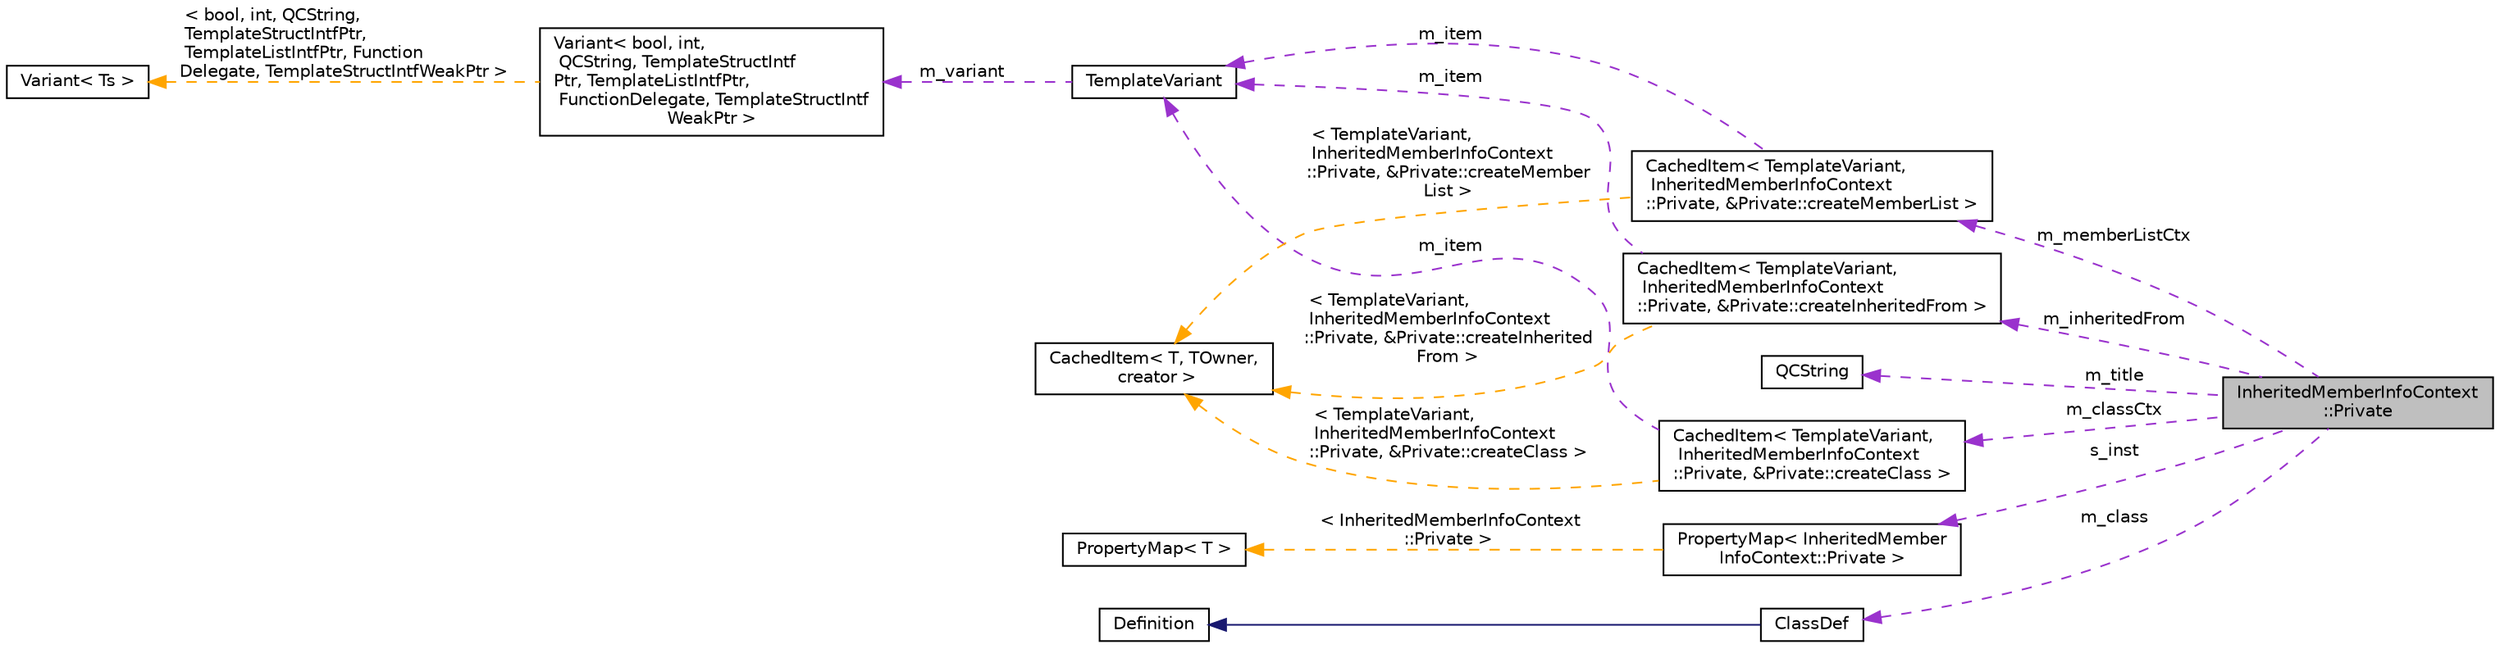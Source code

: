 digraph "InheritedMemberInfoContext::Private"
{
 // INTERACTIVE_SVG=YES
 // LATEX_PDF_SIZE
  edge [fontname="Helvetica",fontsize="10",labelfontname="Helvetica",labelfontsize="10"];
  node [fontname="Helvetica",fontsize="10",shape=record];
  rankdir="LR";
  Node1 [label="InheritedMemberInfoContext\l::Private",height=0.2,width=0.4,color="black", fillcolor="grey75", style="filled", fontcolor="black",tooltip=" "];
  Node2 -> Node1 [dir="back",color="darkorchid3",fontsize="10",style="dashed",label=" m_inheritedFrom" ,fontname="Helvetica"];
  Node2 [label="CachedItem\< TemplateVariant,\l InheritedMemberInfoContext\l::Private, &Private::createInheritedFrom \>",height=0.2,width=0.4,color="black", fillcolor="white", style="filled",URL="$d7/dc1/class_cached_item.html",tooltip=" "];
  Node3 -> Node2 [dir="back",color="darkorchid3",fontsize="10",style="dashed",label=" m_item" ,fontname="Helvetica"];
  Node3 [label="TemplateVariant",height=0.2,width=0.4,color="black", fillcolor="white", style="filled",URL="$d1/dba/class_template_variant.html",tooltip="Variant type which can hold one value of a fixed set of types."];
  Node4 -> Node3 [dir="back",color="darkorchid3",fontsize="10",style="dashed",label=" m_variant" ,fontname="Helvetica"];
  Node4 [label="Variant\< bool, int,\l QCString, TemplateStructIntf\lPtr, TemplateListIntfPtr,\l FunctionDelegate, TemplateStructIntf\lWeakPtr \>",height=0.2,width=0.4,color="black", fillcolor="white", style="filled",URL="$de/d1e/struct_variant.html",tooltip=" "];
  Node5 -> Node4 [dir="back",color="orange",fontsize="10",style="dashed",label=" \< bool, int, QCString,\l TemplateStructIntfPtr,\l TemplateListIntfPtr, Function\lDelegate, TemplateStructIntfWeakPtr \>" ,fontname="Helvetica"];
  Node5 [label="Variant\< Ts \>",height=0.2,width=0.4,color="black", fillcolor="white", style="filled",URL="$de/d1e/struct_variant.html",tooltip="Implementation of a variant container (similar to C++17's std::variant)."];
  Node6 -> Node2 [dir="back",color="orange",fontsize="10",style="dashed",label=" \< TemplateVariant,\l InheritedMemberInfoContext\l::Private, &Private::createInherited\lFrom \>" ,fontname="Helvetica"];
  Node6 [label="CachedItem\< T, TOwner,\l creator \>",height=0.2,width=0.4,color="black", fillcolor="white", style="filled",URL="$d7/dc1/class_cached_item.html",tooltip="Wrapper for data that needs to be cached."];
  Node7 -> Node1 [dir="back",color="darkorchid3",fontsize="10",style="dashed",label=" m_classCtx" ,fontname="Helvetica"];
  Node7 [label="CachedItem\< TemplateVariant,\l InheritedMemberInfoContext\l::Private, &Private::createClass \>",height=0.2,width=0.4,color="black", fillcolor="white", style="filled",URL="$d7/dc1/class_cached_item.html",tooltip=" "];
  Node3 -> Node7 [dir="back",color="darkorchid3",fontsize="10",style="dashed",label=" m_item" ,fontname="Helvetica"];
  Node6 -> Node7 [dir="back",color="orange",fontsize="10",style="dashed",label=" \< TemplateVariant,\l InheritedMemberInfoContext\l::Private, &Private::createClass \>" ,fontname="Helvetica"];
  Node8 -> Node1 [dir="back",color="darkorchid3",fontsize="10",style="dashed",label=" m_title" ,fontname="Helvetica"];
  Node8 [label="QCString",height=0.2,width=0.4,color="black", fillcolor="white", style="filled",URL="$d9/d45/class_q_c_string.html",tooltip="This is an alternative implementation of QCString."];
  Node9 -> Node1 [dir="back",color="darkorchid3",fontsize="10",style="dashed",label=" s_inst" ,fontname="Helvetica"];
  Node9 [label="PropertyMap\< InheritedMember\lInfoContext::Private \>",height=0.2,width=0.4,color="black", fillcolor="white", style="filled",URL="$d5/dbf/class_property_map.html",tooltip=" "];
  Node10 -> Node9 [dir="back",color="orange",fontsize="10",style="dashed",label=" \< InheritedMemberInfoContext\l::Private \>" ,fontname="Helvetica"];
  Node10 [label="PropertyMap\< T \>",height=0.2,width=0.4,color="black", fillcolor="white", style="filled",URL="$d5/dbf/class_property_map.html",tooltip="Class representing a mapping of properties and the corresponding getter function."];
  Node11 -> Node1 [dir="back",color="darkorchid3",fontsize="10",style="dashed",label=" m_memberListCtx" ,fontname="Helvetica"];
  Node11 [label="CachedItem\< TemplateVariant,\l InheritedMemberInfoContext\l::Private, &Private::createMemberList \>",height=0.2,width=0.4,color="black", fillcolor="white", style="filled",URL="$d7/dc1/class_cached_item.html",tooltip=" "];
  Node3 -> Node11 [dir="back",color="darkorchid3",fontsize="10",style="dashed",label=" m_item" ,fontname="Helvetica"];
  Node6 -> Node11 [dir="back",color="orange",fontsize="10",style="dashed",label=" \< TemplateVariant,\l InheritedMemberInfoContext\l::Private, &Private::createMember\lList \>" ,fontname="Helvetica"];
  Node12 -> Node1 [dir="back",color="darkorchid3",fontsize="10",style="dashed",label=" m_class" ,fontname="Helvetica"];
  Node12 [label="ClassDef",height=0.2,width=0.4,color="black", fillcolor="white", style="filled",URL="$d1/dcf/class_class_def.html",tooltip="A abstract class representing of a compound symbol."];
  Node13 -> Node12 [dir="back",color="midnightblue",fontsize="10",style="solid",fontname="Helvetica"];
  Node13 [label="Definition",height=0.2,width=0.4,color="black", fillcolor="white", style="filled",URL="$d5/dcc/class_definition.html",tooltip="The common base class of all entity definitions found in the sources."];
}
